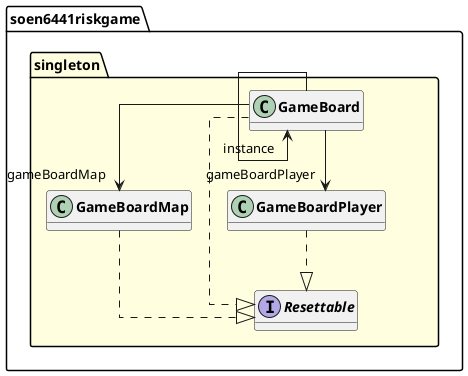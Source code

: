 @startuml

skinparam svgLinkTarget _parent
skinparam linetype ortho
package soen6441riskgame.singleton [[../../soen6441riskgame/singleton/package-summary.html{soen6441riskgame.singleton}]] #lightyellow {
}

class "<b><size:14>GameBoard</b>" as soen6441riskgame.singleton.GameBoard  [[../../soen6441riskgame/singleton/GameBoard.html{soen6441riskgame.singleton.GameBoard}]] {
}

hide soen6441riskgame.singleton.GameBoard fields
hide soen6441riskgame.singleton.GameBoard methods

class "<b><size:14>GameBoardMap</b>" as soen6441riskgame.singleton.GameBoardMap  [[../../soen6441riskgame/singleton/GameBoardMap.html{soen6441riskgame.singleton.GameBoardMap}]] {
}

hide soen6441riskgame.singleton.GameBoardMap fields
hide soen6441riskgame.singleton.GameBoardMap methods

class "<b><size:14>GameBoardPlayer</b>" as soen6441riskgame.singleton.GameBoardPlayer  [[../../soen6441riskgame/singleton/GameBoardPlayer.html{soen6441riskgame.singleton.GameBoardPlayer}]] {
}

hide soen6441riskgame.singleton.GameBoardPlayer fields
hide soen6441riskgame.singleton.GameBoardPlayer methods

interface "<b><size:14>Resettable</b>" as soen6441riskgame.singleton.Resettable  [[../../soen6441riskgame/singleton/Resettable.html{soen6441riskgame.singleton.Resettable}]] {
}

hide soen6441riskgame.singleton.Resettable fields
hide soen6441riskgame.singleton.Resettable methods

soen6441riskgame.singleton.GameBoard -->  "instance" soen6441riskgame.singleton.GameBoard
soen6441riskgame.singleton.GameBoard -->  "gameBoardPlayer" soen6441riskgame.singleton.GameBoardPlayer
soen6441riskgame.singleton.GameBoard -->  "gameBoardMap" soen6441riskgame.singleton.GameBoardMap
soen6441riskgame.singleton.GameBoard ..|> soen6441riskgame.singleton.Resettable
soen6441riskgame.singleton.GameBoardMap ..|> soen6441riskgame.singleton.Resettable
soen6441riskgame.singleton.GameBoardPlayer ..|> soen6441riskgame.singleton.Resettable

@enduml
